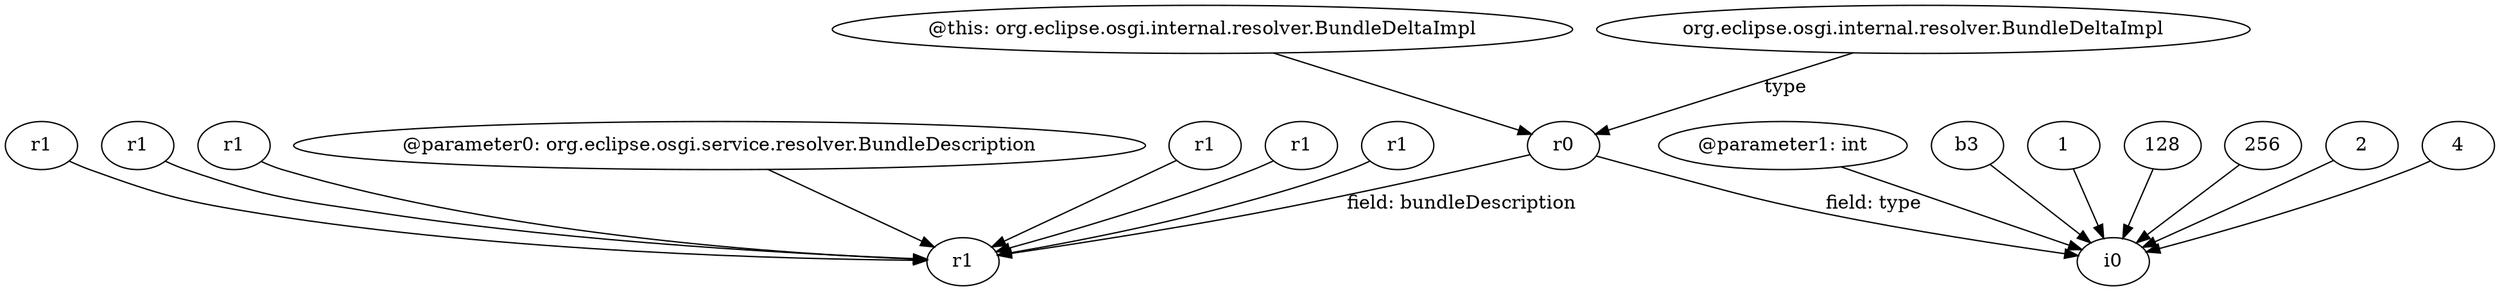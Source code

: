 digraph g {
0[label="r1"]
1[label="r1"]
0->1[label=""]
2[label="r1"]
2->1[label=""]
3[label="r1"]
3->1[label=""]
4[label="@parameter0: org.eclipse.osgi.service.resolver.BundleDescription"]
4->1[label=""]
5[label="r1"]
5->1[label=""]
6[label="@parameter1: int"]
7[label="i0"]
6->7[label=""]
8[label="r0"]
8->1[label="field: bundleDescription"]
9[label="r1"]
9->1[label=""]
10[label="b3"]
10->7[label=""]
11[label="r1"]
11->1[label=""]
12[label="@this: org.eclipse.osgi.internal.resolver.BundleDeltaImpl"]
12->8[label=""]
13[label="1"]
13->7[label=""]
14[label="128"]
14->7[label=""]
15[label="256"]
15->7[label=""]
16[label="org.eclipse.osgi.internal.resolver.BundleDeltaImpl"]
16->8[label="type"]
17[label="2"]
17->7[label=""]
8->7[label="field: type"]
18[label="4"]
18->7[label=""]
}